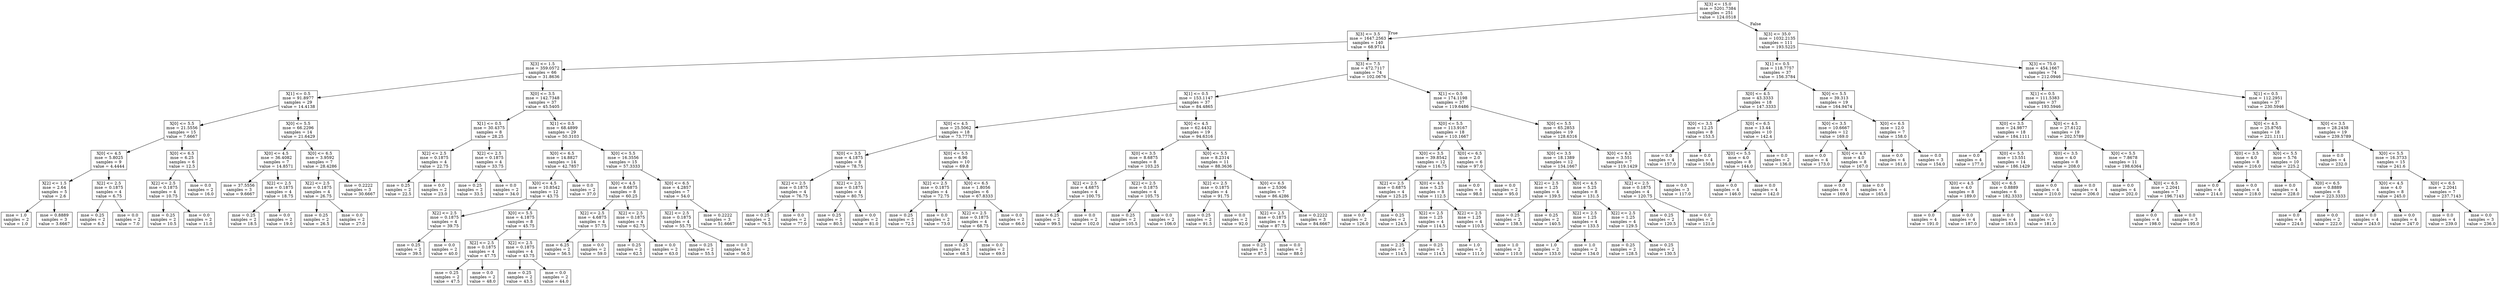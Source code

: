 digraph Tree {
node [shape=box] ;
0 [label="X[3] <= 15.0\nmse = 5201.7384\nsamples = 251\nvalue = 124.0518"] ;
1 [label="X[3] <= 3.5\nmse = 1647.2563\nsamples = 140\nvalue = 68.9714"] ;
0 -> 1 [labeldistance=2.5, labelangle=45, headlabel="True"] ;
2 [label="X[3] <= 1.5\nmse = 359.0572\nsamples = 66\nvalue = 31.8636"] ;
1 -> 2 ;
3 [label="X[1] <= 0.5\nmse = 91.8977\nsamples = 29\nvalue = 14.4138"] ;
2 -> 3 ;
4 [label="X[0] <= 5.5\nmse = 21.5556\nsamples = 15\nvalue = 7.6667"] ;
3 -> 4 ;
5 [label="X[0] <= 4.5\nmse = 5.8025\nsamples = 9\nvalue = 4.4444"] ;
4 -> 5 ;
6 [label="X[2] <= 1.5\nmse = 2.64\nsamples = 5\nvalue = 2.6"] ;
5 -> 6 ;
7 [label="mse = 1.0\nsamples = 2\nvalue = 1.0"] ;
6 -> 7 ;
8 [label="mse = 0.8889\nsamples = 3\nvalue = 3.6667"] ;
6 -> 8 ;
9 [label="X[2] <= 2.5\nmse = 0.1875\nsamples = 4\nvalue = 6.75"] ;
5 -> 9 ;
10 [label="mse = 0.25\nsamples = 2\nvalue = 6.5"] ;
9 -> 10 ;
11 [label="mse = 0.0\nsamples = 2\nvalue = 7.0"] ;
9 -> 11 ;
12 [label="X[0] <= 6.5\nmse = 6.25\nsamples = 6\nvalue = 12.5"] ;
4 -> 12 ;
13 [label="X[2] <= 2.5\nmse = 0.1875\nsamples = 4\nvalue = 10.75"] ;
12 -> 13 ;
14 [label="mse = 0.25\nsamples = 2\nvalue = 10.5"] ;
13 -> 14 ;
15 [label="mse = 0.0\nsamples = 2\nvalue = 11.0"] ;
13 -> 15 ;
16 [label="mse = 0.0\nsamples = 2\nvalue = 16.0"] ;
12 -> 16 ;
17 [label="X[0] <= 5.5\nmse = 66.2296\nsamples = 14\nvalue = 21.6429"] ;
3 -> 17 ;
18 [label="X[0] <= 4.5\nmse = 36.4082\nsamples = 7\nvalue = 14.8571"] ;
17 -> 18 ;
19 [label="mse = 37.5556\nsamples = 3\nvalue = 9.6667"] ;
18 -> 19 ;
20 [label="X[2] <= 2.5\nmse = 0.1875\nsamples = 4\nvalue = 18.75"] ;
18 -> 20 ;
21 [label="mse = 0.25\nsamples = 2\nvalue = 18.5"] ;
20 -> 21 ;
22 [label="mse = 0.0\nsamples = 2\nvalue = 19.0"] ;
20 -> 22 ;
23 [label="X[0] <= 6.5\nmse = 3.9592\nsamples = 7\nvalue = 28.4286"] ;
17 -> 23 ;
24 [label="X[2] <= 2.5\nmse = 0.1875\nsamples = 4\nvalue = 26.75"] ;
23 -> 24 ;
25 [label="mse = 0.25\nsamples = 2\nvalue = 26.5"] ;
24 -> 25 ;
26 [label="mse = 0.0\nsamples = 2\nvalue = 27.0"] ;
24 -> 26 ;
27 [label="mse = 0.2222\nsamples = 3\nvalue = 30.6667"] ;
23 -> 27 ;
28 [label="X[0] <= 3.5\nmse = 142.7348\nsamples = 37\nvalue = 45.5405"] ;
2 -> 28 ;
29 [label="X[1] <= 0.5\nmse = 30.4375\nsamples = 8\nvalue = 28.25"] ;
28 -> 29 ;
30 [label="X[2] <= 2.5\nmse = 0.1875\nsamples = 4\nvalue = 22.75"] ;
29 -> 30 ;
31 [label="mse = 0.25\nsamples = 2\nvalue = 22.5"] ;
30 -> 31 ;
32 [label="mse = 0.0\nsamples = 2\nvalue = 23.0"] ;
30 -> 32 ;
33 [label="X[2] <= 2.5\nmse = 0.1875\nsamples = 4\nvalue = 33.75"] ;
29 -> 33 ;
34 [label="mse = 0.25\nsamples = 2\nvalue = 33.5"] ;
33 -> 34 ;
35 [label="mse = 0.0\nsamples = 2\nvalue = 34.0"] ;
33 -> 35 ;
36 [label="X[1] <= 0.5\nmse = 68.4899\nsamples = 29\nvalue = 50.3103"] ;
28 -> 36 ;
37 [label="X[0] <= 6.5\nmse = 14.8827\nsamples = 14\nvalue = 42.7857"] ;
36 -> 37 ;
38 [label="X[0] <= 4.5\nmse = 10.8542\nsamples = 12\nvalue = 43.75"] ;
37 -> 38 ;
39 [label="X[2] <= 2.5\nmse = 0.1875\nsamples = 4\nvalue = 39.75"] ;
38 -> 39 ;
40 [label="mse = 0.25\nsamples = 2\nvalue = 39.5"] ;
39 -> 40 ;
41 [label="mse = 0.0\nsamples = 2\nvalue = 40.0"] ;
39 -> 41 ;
42 [label="X[0] <= 5.5\nmse = 4.1875\nsamples = 8\nvalue = 45.75"] ;
38 -> 42 ;
43 [label="X[2] <= 2.5\nmse = 0.1875\nsamples = 4\nvalue = 47.75"] ;
42 -> 43 ;
44 [label="mse = 0.25\nsamples = 2\nvalue = 47.5"] ;
43 -> 44 ;
45 [label="mse = 0.0\nsamples = 2\nvalue = 48.0"] ;
43 -> 45 ;
46 [label="X[2] <= 2.5\nmse = 0.1875\nsamples = 4\nvalue = 43.75"] ;
42 -> 46 ;
47 [label="mse = 0.25\nsamples = 2\nvalue = 43.5"] ;
46 -> 47 ;
48 [label="mse = 0.0\nsamples = 2\nvalue = 44.0"] ;
46 -> 48 ;
49 [label="mse = 0.0\nsamples = 2\nvalue = 37.0"] ;
37 -> 49 ;
50 [label="X[0] <= 5.5\nmse = 16.3556\nsamples = 15\nvalue = 57.3333"] ;
36 -> 50 ;
51 [label="X[0] <= 4.5\nmse = 8.6875\nsamples = 8\nvalue = 60.25"] ;
50 -> 51 ;
52 [label="X[2] <= 2.5\nmse = 4.6875\nsamples = 4\nvalue = 57.75"] ;
51 -> 52 ;
53 [label="mse = 6.25\nsamples = 2\nvalue = 56.5"] ;
52 -> 53 ;
54 [label="mse = 0.0\nsamples = 2\nvalue = 59.0"] ;
52 -> 54 ;
55 [label="X[2] <= 2.5\nmse = 0.1875\nsamples = 4\nvalue = 62.75"] ;
51 -> 55 ;
56 [label="mse = 0.25\nsamples = 2\nvalue = 62.5"] ;
55 -> 56 ;
57 [label="mse = 0.0\nsamples = 2\nvalue = 63.0"] ;
55 -> 57 ;
58 [label="X[0] <= 6.5\nmse = 4.2857\nsamples = 7\nvalue = 54.0"] ;
50 -> 58 ;
59 [label="X[2] <= 2.5\nmse = 0.1875\nsamples = 4\nvalue = 55.75"] ;
58 -> 59 ;
60 [label="mse = 0.25\nsamples = 2\nvalue = 55.5"] ;
59 -> 60 ;
61 [label="mse = 0.0\nsamples = 2\nvalue = 56.0"] ;
59 -> 61 ;
62 [label="mse = 0.2222\nsamples = 3\nvalue = 51.6667"] ;
58 -> 62 ;
63 [label="X[3] <= 7.5\nmse = 472.7117\nsamples = 74\nvalue = 102.0676"] ;
1 -> 63 ;
64 [label="X[1] <= 0.5\nmse = 153.1147\nsamples = 37\nvalue = 84.4865"] ;
63 -> 64 ;
65 [label="X[0] <= 4.5\nmse = 25.5062\nsamples = 18\nvalue = 73.7778"] ;
64 -> 65 ;
66 [label="X[0] <= 3.5\nmse = 4.1875\nsamples = 8\nvalue = 78.75"] ;
65 -> 66 ;
67 [label="X[2] <= 2.5\nmse = 0.1875\nsamples = 4\nvalue = 76.75"] ;
66 -> 67 ;
68 [label="mse = 0.25\nsamples = 2\nvalue = 76.5"] ;
67 -> 68 ;
69 [label="mse = 0.0\nsamples = 2\nvalue = 77.0"] ;
67 -> 69 ;
70 [label="X[2] <= 2.5\nmse = 0.1875\nsamples = 4\nvalue = 80.75"] ;
66 -> 70 ;
71 [label="mse = 0.25\nsamples = 2\nvalue = 80.5"] ;
70 -> 71 ;
72 [label="mse = 0.0\nsamples = 2\nvalue = 81.0"] ;
70 -> 72 ;
73 [label="X[0] <= 5.5\nmse = 6.96\nsamples = 10\nvalue = 69.8"] ;
65 -> 73 ;
74 [label="X[2] <= 2.5\nmse = 0.1875\nsamples = 4\nvalue = 72.75"] ;
73 -> 74 ;
75 [label="mse = 0.25\nsamples = 2\nvalue = 72.5"] ;
74 -> 75 ;
76 [label="mse = 0.0\nsamples = 2\nvalue = 73.0"] ;
74 -> 76 ;
77 [label="X[0] <= 6.5\nmse = 1.8056\nsamples = 6\nvalue = 67.8333"] ;
73 -> 77 ;
78 [label="X[2] <= 2.5\nmse = 0.1875\nsamples = 4\nvalue = 68.75"] ;
77 -> 78 ;
79 [label="mse = 0.25\nsamples = 2\nvalue = 68.5"] ;
78 -> 79 ;
80 [label="mse = 0.0\nsamples = 2\nvalue = 69.0"] ;
78 -> 80 ;
81 [label="mse = 0.0\nsamples = 2\nvalue = 66.0"] ;
77 -> 81 ;
82 [label="X[0] <= 4.5\nmse = 62.4432\nsamples = 19\nvalue = 94.6316"] ;
64 -> 82 ;
83 [label="X[0] <= 3.5\nmse = 8.6875\nsamples = 8\nvalue = 103.25"] ;
82 -> 83 ;
84 [label="X[2] <= 2.5\nmse = 4.6875\nsamples = 4\nvalue = 100.75"] ;
83 -> 84 ;
85 [label="mse = 6.25\nsamples = 2\nvalue = 99.5"] ;
84 -> 85 ;
86 [label="mse = 0.0\nsamples = 2\nvalue = 102.0"] ;
84 -> 86 ;
87 [label="X[2] <= 2.5\nmse = 0.1875\nsamples = 4\nvalue = 105.75"] ;
83 -> 87 ;
88 [label="mse = 0.25\nsamples = 2\nvalue = 105.5"] ;
87 -> 88 ;
89 [label="mse = 0.0\nsamples = 2\nvalue = 106.0"] ;
87 -> 89 ;
90 [label="X[0] <= 5.5\nmse = 8.2314\nsamples = 11\nvalue = 88.3636"] ;
82 -> 90 ;
91 [label="X[2] <= 2.5\nmse = 0.1875\nsamples = 4\nvalue = 91.75"] ;
90 -> 91 ;
92 [label="mse = 0.25\nsamples = 2\nvalue = 91.5"] ;
91 -> 92 ;
93 [label="mse = 0.0\nsamples = 2\nvalue = 92.0"] ;
91 -> 93 ;
94 [label="X[0] <= 6.5\nmse = 2.5306\nsamples = 7\nvalue = 86.4286"] ;
90 -> 94 ;
95 [label="X[2] <= 2.5\nmse = 0.1875\nsamples = 4\nvalue = 87.75"] ;
94 -> 95 ;
96 [label="mse = 0.25\nsamples = 2\nvalue = 87.5"] ;
95 -> 96 ;
97 [label="mse = 0.0\nsamples = 2\nvalue = 88.0"] ;
95 -> 97 ;
98 [label="mse = 0.2222\nsamples = 3\nvalue = 84.6667"] ;
94 -> 98 ;
99 [label="X[1] <= 0.5\nmse = 174.1198\nsamples = 37\nvalue = 119.6486"] ;
63 -> 99 ;
100 [label="X[0] <= 5.5\nmse = 113.9167\nsamples = 18\nvalue = 110.1667"] ;
99 -> 100 ;
101 [label="X[0] <= 3.5\nmse = 39.8542\nsamples = 12\nvalue = 116.75"] ;
100 -> 101 ;
102 [label="X[2] <= 2.5\nmse = 0.6875\nsamples = 4\nvalue = 125.25"] ;
101 -> 102 ;
103 [label="mse = 0.0\nsamples = 2\nvalue = 126.0"] ;
102 -> 103 ;
104 [label="mse = 0.25\nsamples = 2\nvalue = 124.5"] ;
102 -> 104 ;
105 [label="X[0] <= 4.5\nmse = 5.25\nsamples = 8\nvalue = 112.5"] ;
101 -> 105 ;
106 [label="X[2] <= 2.5\nmse = 1.25\nsamples = 4\nvalue = 114.5"] ;
105 -> 106 ;
107 [label="mse = 2.25\nsamples = 2\nvalue = 114.5"] ;
106 -> 107 ;
108 [label="mse = 0.25\nsamples = 2\nvalue = 114.5"] ;
106 -> 108 ;
109 [label="X[2] <= 2.5\nmse = 1.25\nsamples = 4\nvalue = 110.5"] ;
105 -> 109 ;
110 [label="mse = 1.0\nsamples = 2\nvalue = 111.0"] ;
109 -> 110 ;
111 [label="mse = 1.0\nsamples = 2\nvalue = 110.0"] ;
109 -> 111 ;
112 [label="X[0] <= 6.5\nmse = 2.0\nsamples = 6\nvalue = 97.0"] ;
100 -> 112 ;
113 [label="mse = 0.0\nsamples = 4\nvalue = 98.0"] ;
112 -> 113 ;
114 [label="mse = 0.0\nsamples = 2\nvalue = 95.0"] ;
112 -> 114 ;
115 [label="X[0] <= 5.5\nmse = 65.2853\nsamples = 19\nvalue = 128.6316"] ;
99 -> 115 ;
116 [label="X[0] <= 3.5\nmse = 18.1389\nsamples = 12\nvalue = 134.1667"] ;
115 -> 116 ;
117 [label="X[2] <= 2.5\nmse = 1.25\nsamples = 4\nvalue = 139.5"] ;
116 -> 117 ;
118 [label="mse = 0.25\nsamples = 2\nvalue = 138.5"] ;
117 -> 118 ;
119 [label="mse = 0.25\nsamples = 2\nvalue = 140.5"] ;
117 -> 119 ;
120 [label="X[0] <= 4.5\nmse = 5.25\nsamples = 8\nvalue = 131.5"] ;
116 -> 120 ;
121 [label="X[2] <= 2.5\nmse = 1.25\nsamples = 4\nvalue = 133.5"] ;
120 -> 121 ;
122 [label="mse = 1.0\nsamples = 2\nvalue = 133.0"] ;
121 -> 122 ;
123 [label="mse = 1.0\nsamples = 2\nvalue = 134.0"] ;
121 -> 123 ;
124 [label="X[2] <= 2.5\nmse = 1.25\nsamples = 4\nvalue = 129.5"] ;
120 -> 124 ;
125 [label="mse = 0.25\nsamples = 2\nvalue = 128.5"] ;
124 -> 125 ;
126 [label="mse = 0.25\nsamples = 2\nvalue = 130.5"] ;
124 -> 126 ;
127 [label="X[0] <= 6.5\nmse = 3.551\nsamples = 7\nvalue = 119.1429"] ;
115 -> 127 ;
128 [label="X[2] <= 2.5\nmse = 0.1875\nsamples = 4\nvalue = 120.75"] ;
127 -> 128 ;
129 [label="mse = 0.25\nsamples = 2\nvalue = 120.5"] ;
128 -> 129 ;
130 [label="mse = 0.0\nsamples = 2\nvalue = 121.0"] ;
128 -> 130 ;
131 [label="mse = 0.0\nsamples = 3\nvalue = 117.0"] ;
127 -> 131 ;
132 [label="X[3] <= 35.0\nmse = 1032.2135\nsamples = 111\nvalue = 193.5225"] ;
0 -> 132 [labeldistance=2.5, labelangle=-45, headlabel="False"] ;
133 [label="X[1] <= 0.5\nmse = 118.7757\nsamples = 37\nvalue = 156.3784"] ;
132 -> 133 ;
134 [label="X[0] <= 4.5\nmse = 43.3333\nsamples = 18\nvalue = 147.3333"] ;
133 -> 134 ;
135 [label="X[0] <= 3.5\nmse = 12.25\nsamples = 8\nvalue = 153.5"] ;
134 -> 135 ;
136 [label="mse = 0.0\nsamples = 4\nvalue = 157.0"] ;
135 -> 136 ;
137 [label="mse = 0.0\nsamples = 4\nvalue = 150.0"] ;
135 -> 137 ;
138 [label="X[0] <= 6.5\nmse = 13.44\nsamples = 10\nvalue = 142.4"] ;
134 -> 138 ;
139 [label="X[0] <= 5.5\nmse = 4.0\nsamples = 8\nvalue = 144.0"] ;
138 -> 139 ;
140 [label="mse = 0.0\nsamples = 4\nvalue = 146.0"] ;
139 -> 140 ;
141 [label="mse = 0.0\nsamples = 4\nvalue = 142.0"] ;
139 -> 141 ;
142 [label="mse = 0.0\nsamples = 2\nvalue = 136.0"] ;
138 -> 142 ;
143 [label="X[0] <= 5.5\nmse = 39.313\nsamples = 19\nvalue = 164.9474"] ;
133 -> 143 ;
144 [label="X[0] <= 3.5\nmse = 10.6667\nsamples = 12\nvalue = 169.0"] ;
143 -> 144 ;
145 [label="mse = 0.0\nsamples = 4\nvalue = 173.0"] ;
144 -> 145 ;
146 [label="X[0] <= 4.5\nmse = 4.0\nsamples = 8\nvalue = 167.0"] ;
144 -> 146 ;
147 [label="mse = 0.0\nsamples = 4\nvalue = 169.0"] ;
146 -> 147 ;
148 [label="mse = 0.0\nsamples = 4\nvalue = 165.0"] ;
146 -> 148 ;
149 [label="X[0] <= 6.5\nmse = 12.0\nsamples = 7\nvalue = 158.0"] ;
143 -> 149 ;
150 [label="mse = 0.0\nsamples = 4\nvalue = 161.0"] ;
149 -> 150 ;
151 [label="mse = 0.0\nsamples = 3\nvalue = 154.0"] ;
149 -> 151 ;
152 [label="X[3] <= 75.0\nmse = 454.1667\nsamples = 74\nvalue = 212.0946"] ;
132 -> 152 ;
153 [label="X[1] <= 0.5\nmse = 111.5383\nsamples = 37\nvalue = 193.5946"] ;
152 -> 153 ;
154 [label="X[0] <= 3.5\nmse = 24.9877\nsamples = 18\nvalue = 184.1111"] ;
153 -> 154 ;
155 [label="mse = 0.0\nsamples = 4\nvalue = 177.0"] ;
154 -> 155 ;
156 [label="X[0] <= 5.5\nmse = 13.551\nsamples = 14\nvalue = 186.1429"] ;
154 -> 156 ;
157 [label="X[0] <= 4.5\nmse = 4.0\nsamples = 8\nvalue = 189.0"] ;
156 -> 157 ;
158 [label="mse = 0.0\nsamples = 4\nvalue = 191.0"] ;
157 -> 158 ;
159 [label="mse = 0.0\nsamples = 4\nvalue = 187.0"] ;
157 -> 159 ;
160 [label="X[0] <= 6.5\nmse = 0.8889\nsamples = 6\nvalue = 182.3333"] ;
156 -> 160 ;
161 [label="mse = 0.0\nsamples = 4\nvalue = 183.0"] ;
160 -> 161 ;
162 [label="mse = 0.0\nsamples = 2\nvalue = 181.0"] ;
160 -> 162 ;
163 [label="X[0] <= 4.5\nmse = 27.6122\nsamples = 19\nvalue = 202.5789"] ;
153 -> 163 ;
164 [label="X[0] <= 3.5\nmse = 4.0\nsamples = 8\nvalue = 208.0"] ;
163 -> 164 ;
165 [label="mse = 0.0\nsamples = 4\nvalue = 210.0"] ;
164 -> 165 ;
166 [label="mse = 0.0\nsamples = 4\nvalue = 206.0"] ;
164 -> 166 ;
167 [label="X[0] <= 5.5\nmse = 7.8678\nsamples = 11\nvalue = 198.6364"] ;
163 -> 167 ;
168 [label="mse = 0.0\nsamples = 4\nvalue = 202.0"] ;
167 -> 168 ;
169 [label="X[0] <= 6.5\nmse = 2.2041\nsamples = 7\nvalue = 196.7143"] ;
167 -> 169 ;
170 [label="mse = 0.0\nsamples = 4\nvalue = 198.0"] ;
169 -> 170 ;
171 [label="mse = 0.0\nsamples = 3\nvalue = 195.0"] ;
169 -> 171 ;
172 [label="X[1] <= 0.5\nmse = 112.2951\nsamples = 37\nvalue = 230.5946"] ;
152 -> 172 ;
173 [label="X[0] <= 4.5\nmse = 25.8765\nsamples = 18\nvalue = 221.1111"] ;
172 -> 173 ;
174 [label="X[0] <= 3.5\nmse = 4.0\nsamples = 8\nvalue = 216.0"] ;
173 -> 174 ;
175 [label="mse = 0.0\nsamples = 4\nvalue = 214.0"] ;
174 -> 175 ;
176 [label="mse = 0.0\nsamples = 4\nvalue = 218.0"] ;
174 -> 176 ;
177 [label="X[0] <= 5.5\nmse = 5.76\nsamples = 10\nvalue = 225.2"] ;
173 -> 177 ;
178 [label="mse = 0.0\nsamples = 4\nvalue = 228.0"] ;
177 -> 178 ;
179 [label="X[0] <= 6.5\nmse = 0.8889\nsamples = 6\nvalue = 223.3333"] ;
177 -> 179 ;
180 [label="mse = 0.0\nsamples = 4\nvalue = 224.0"] ;
179 -> 180 ;
181 [label="mse = 0.0\nsamples = 2\nvalue = 222.0"] ;
179 -> 181 ;
182 [label="X[0] <= 3.5\nmse = 28.2438\nsamples = 19\nvalue = 239.5789"] ;
172 -> 182 ;
183 [label="mse = 0.0\nsamples = 4\nvalue = 232.0"] ;
182 -> 183 ;
184 [label="X[0] <= 5.5\nmse = 16.3733\nsamples = 15\nvalue = 241.6"] ;
182 -> 184 ;
185 [label="X[0] <= 4.5\nmse = 4.0\nsamples = 8\nvalue = 245.0"] ;
184 -> 185 ;
186 [label="mse = 0.0\nsamples = 4\nvalue = 243.0"] ;
185 -> 186 ;
187 [label="mse = 0.0\nsamples = 4\nvalue = 247.0"] ;
185 -> 187 ;
188 [label="X[0] <= 6.5\nmse = 2.2041\nsamples = 7\nvalue = 237.7143"] ;
184 -> 188 ;
189 [label="mse = 0.0\nsamples = 4\nvalue = 239.0"] ;
188 -> 189 ;
190 [label="mse = 0.0\nsamples = 3\nvalue = 236.0"] ;
188 -> 190 ;
}